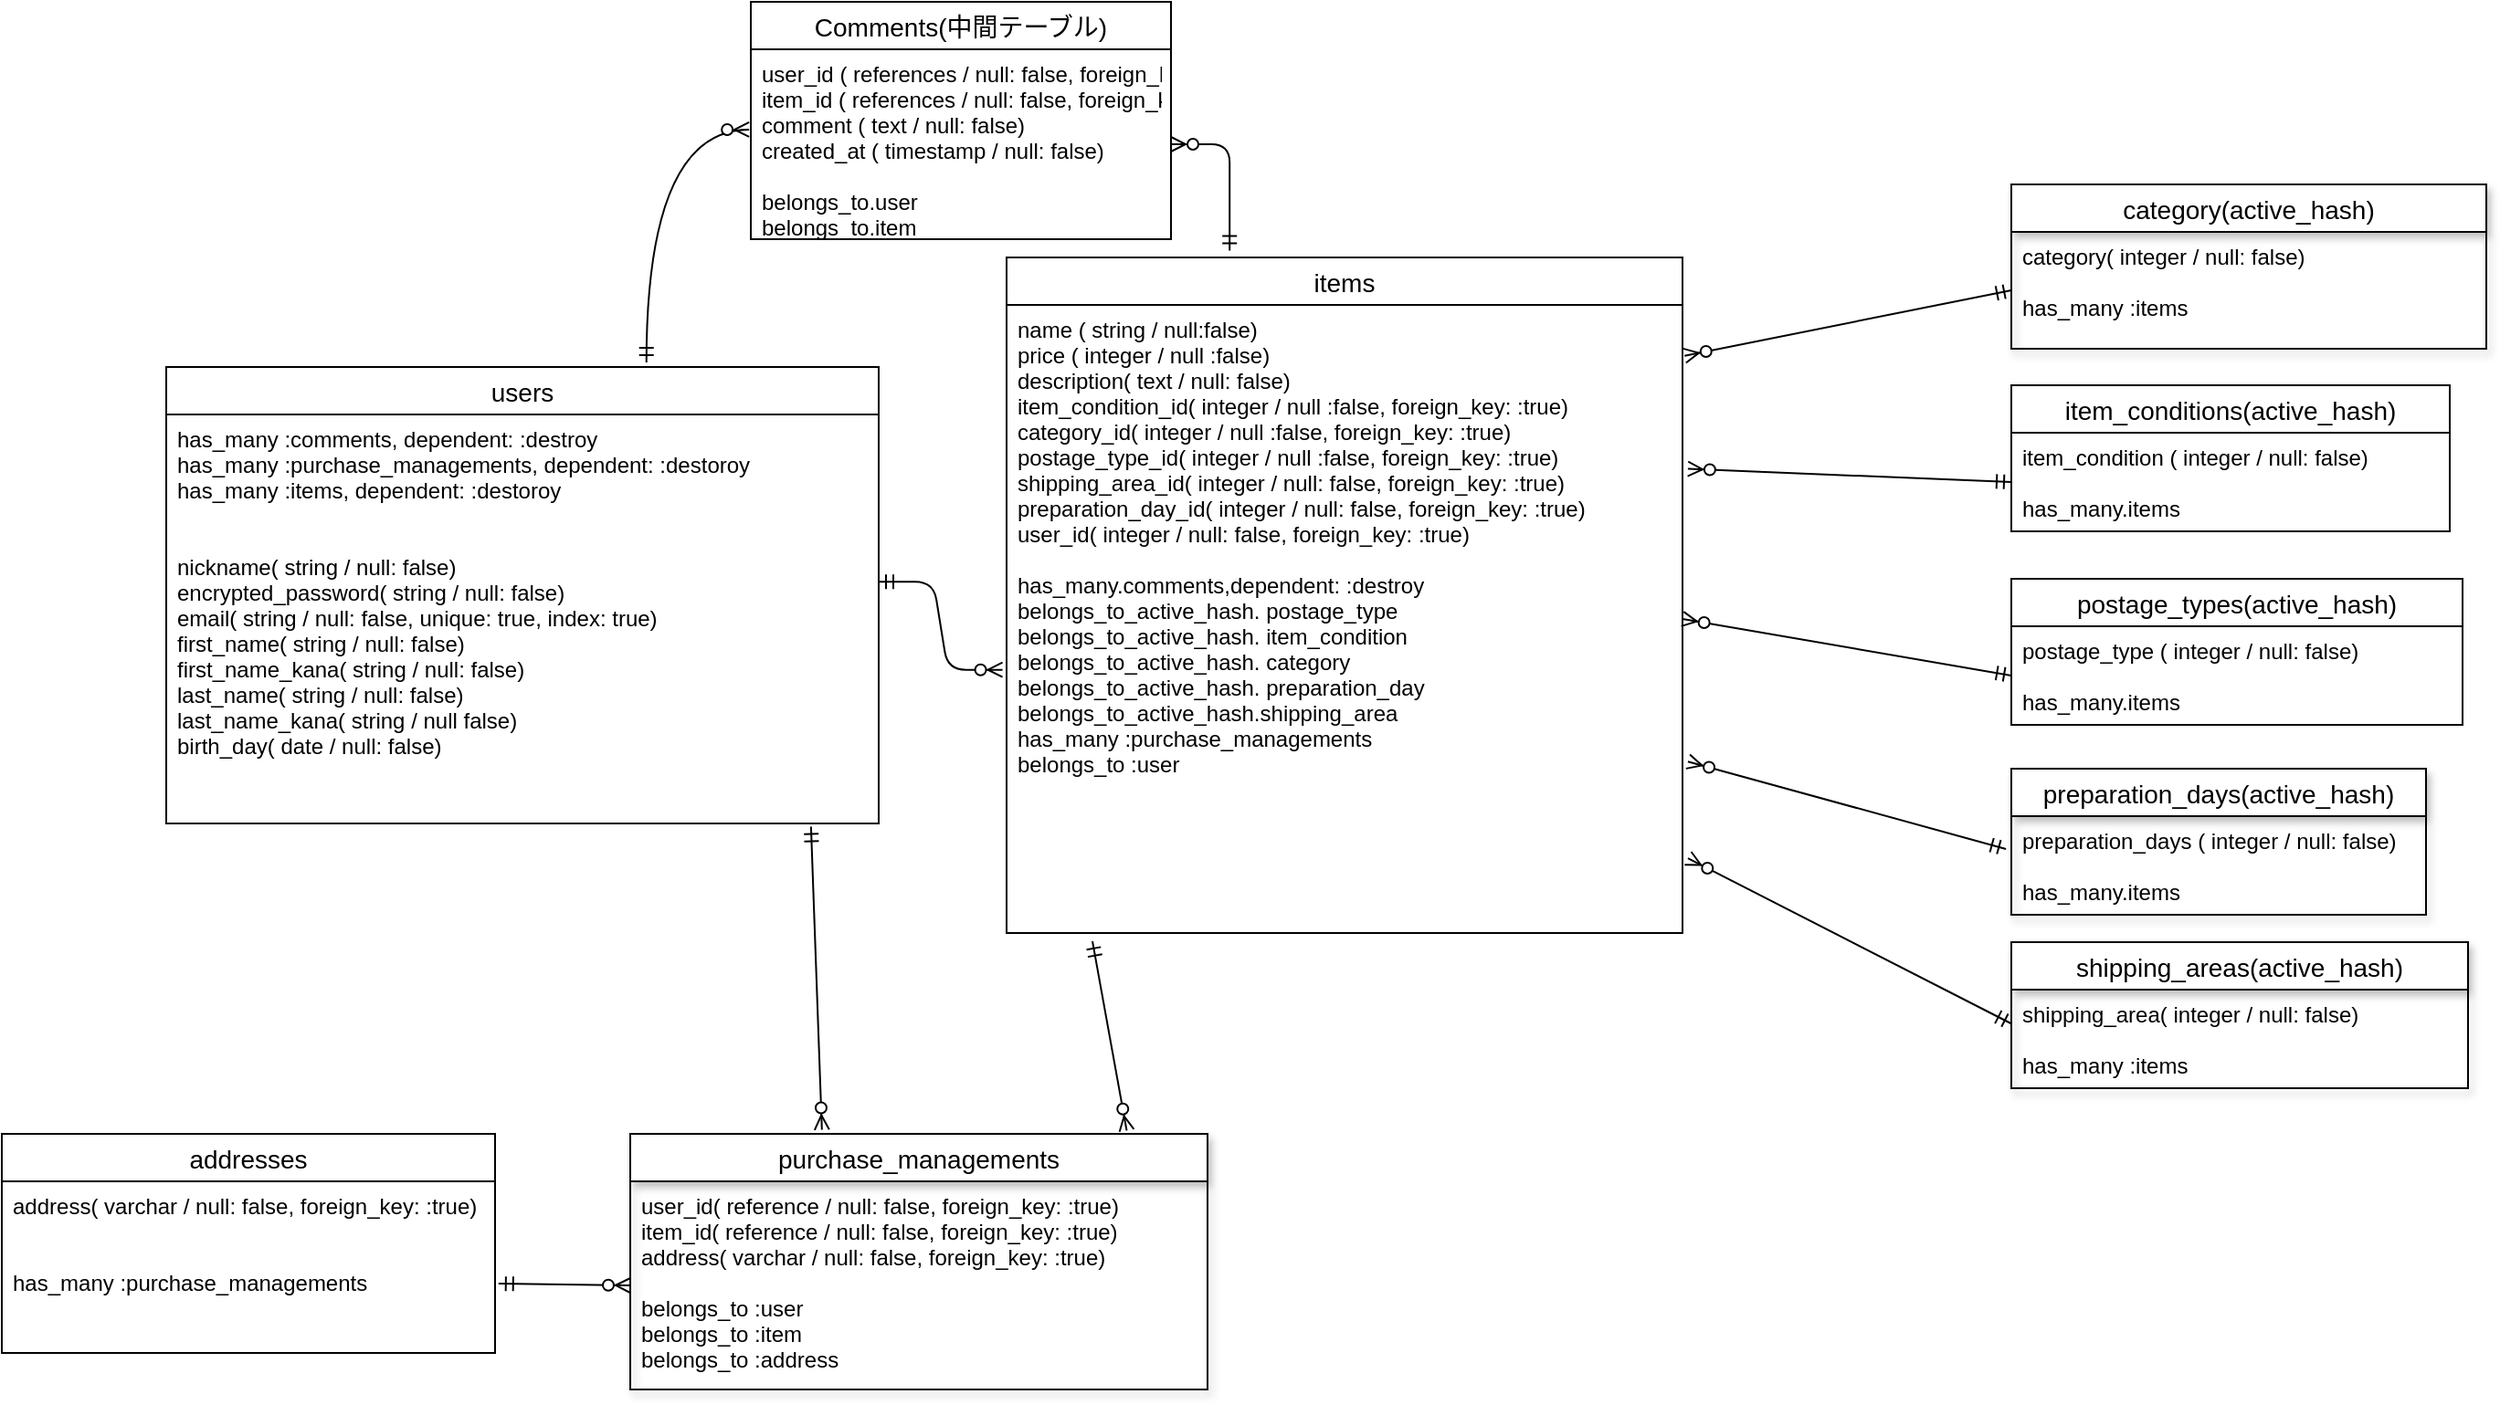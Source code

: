 <mxfile version="13.6.5">
    <diagram id="iGzC1UyCx8bmRtioyimy" name="ページ1">
        <mxGraphModel dx="1445" dy="855" grid="1" gridSize="10" guides="1" tooltips="1" connect="1" arrows="1" fold="1" page="1" pageScale="1" pageWidth="827" pageHeight="1169" math="0" shadow="0">
            <root>
                <mxCell id="0"/>
                <mxCell id="1" parent="0"/>
                <mxCell id="457" value="" style="edgeStyle=entityRelationEdgeStyle;fontSize=12;html=1;endArrow=ERzeroToMany;startArrow=ERmandOne;exitX=1;exitY=0.409;exitDx=0;exitDy=0;exitPerimeter=0;entryX=-0.006;entryY=0.581;entryDx=0;entryDy=0;entryPerimeter=0;" parent="1" source="16" target="20" edge="1">
                    <mxGeometry width="100" height="100" relative="1" as="geometry">
                        <mxPoint x="260" y="620" as="sourcePoint"/>
                        <mxPoint x="360" y="520" as="targetPoint"/>
                    </mxGeometry>
                </mxCell>
                <mxCell id="19" value="items" style="swimlane;fontStyle=0;childLayout=stackLayout;horizontal=1;startSize=26;horizontalStack=0;resizeParent=1;resizeParentMax=0;resizeLast=0;collapsible=1;marginBottom=0;align=center;fontSize=14;" parent="1" vertex="1">
                    <mxGeometry x="340" y="210" width="370" height="370" as="geometry"/>
                </mxCell>
                <mxCell id="20" value="name ( string / null:false)&#10;price ( integer / null :false)&#10;description( text / null: false)&#10;item_condition_id( integer / null :false, foreign_key: :true)&#10;category_id( integer / null :false, foreign_key: :true)&#10;postage_type_id( integer / null :false, foreign_key: :true)&#10;shipping_area_id( integer / null: false, foreign_key: :true)&#10;preparation_day_id( integer / null: false, foreign_key: :true)&#10;user_id( integer / null: false, foreign_key: :true)&#10;&#10;has_many.comments,dependent: :destroy&#10;belongs_to_active_hash. postage_type&#10;belongs_to_active_hash. item_condition&#10;belongs_to_active_hash. category&#10;belongs_to_active_hash. preparation_day&#10;belongs_to_active_hash.shipping_area&#10;has_many :purchase_managements&#10;belongs_to :user" style="text;strokeColor=none;fillColor=none;spacingLeft=4;spacingRight=4;overflow=hidden;rotatable=0;points=[[0,0.5],[1,0.5]];portConstraint=eastwest;fontSize=12;shadow=1;" parent="19" vertex="1">
                    <mxGeometry y="26" width="370" height="344" as="geometry"/>
                </mxCell>
                <mxCell id="472" value="" style="fontSize=12;html=1;endArrow=ERzeroToMany;startArrow=ERmandOne;verticalAlign=middle;edgeStyle=orthogonalEdgeStyle;exitX=0.33;exitY=-0.01;exitDx=0;exitDy=0;exitPerimeter=0;" parent="1" source="19" target="467" edge="1">
                    <mxGeometry width="100" height="100" relative="1" as="geometry">
                        <mxPoint x="500" y="300" as="sourcePoint"/>
                        <mxPoint x="600" y="200" as="targetPoint"/>
                    </mxGeometry>
                </mxCell>
                <mxCell id="466" value="Comments(中間テーブル)" style="swimlane;fontStyle=0;childLayout=stackLayout;horizontal=1;startSize=26;horizontalStack=0;resizeParent=1;resizeParentMax=0;resizeLast=0;collapsible=1;marginBottom=0;align=center;fontSize=14;" parent="1" vertex="1">
                    <mxGeometry x="200" y="70" width="230" height="130" as="geometry"/>
                </mxCell>
                <mxCell id="467" value="user_id ( references / null: false, foreign_key: :true)&#10;item_id ( references / null: false, foreign_key: :true)&#10;comment ( text / null: false)&#10;created_at ( timestamp / null: false)&#10;&#10;belongs_to.user&#10;belongs_to.item" style="text;strokeColor=none;fillColor=none;spacingLeft=4;spacingRight=4;overflow=hidden;rotatable=0;points=[[0,0.5],[1,0.5]];portConstraint=eastwest;fontSize=12;" parent="466" vertex="1">
                    <mxGeometry y="26" width="230" height="104" as="geometry"/>
                </mxCell>
                <mxCell id="485" value="" style="fontSize=12;html=1;endArrow=ERzeroToMany;startArrow=ERmandOne;exitX=0.674;exitY=-0.01;exitDx=0;exitDy=0;exitPerimeter=0;entryX=-0.004;entryY=0.423;entryDx=0;entryDy=0;entryPerimeter=0;edgeStyle=orthogonalEdgeStyle;curved=1;" parent="1" source="15" target="467" edge="1">
                    <mxGeometry width="100" height="100" relative="1" as="geometry">
                        <mxPoint x="50" y="210" as="sourcePoint"/>
                        <mxPoint x="170" y="148" as="targetPoint"/>
                    </mxGeometry>
                </mxCell>
                <mxCell id="15" value="users" style="swimlane;fontStyle=0;childLayout=stackLayout;horizontal=1;startSize=26;horizontalStack=0;resizeParent=1;resizeParentMax=0;resizeLast=0;collapsible=1;marginBottom=0;align=center;fontSize=14;" parent="1" vertex="1">
                    <mxGeometry x="-120" y="270" width="390" height="250" as="geometry"/>
                </mxCell>
                <mxCell id="16" value="has_many :comments, dependent: :destroy&#10;has_many :purchase_managements, dependent: :destoroy&#10;has_many :items, dependent: :destoroy&#10;&#10;&#10;nickname( string / null: false)&#10;encrypted_password( string / null: false)&#10;email( string / null: false, unique: true, index: true)&#10;first_name( string / null: false)&#10;first_name_kana( string / null: false)&#10;last_name( string / null: false)&#10;last_name_kana( string / null false)&#10;birth_day( date / null: false)" style="text;strokeColor=none;fillColor=none;spacingLeft=4;spacingRight=4;overflow=hidden;rotatable=0;points=[[0,0.5],[1,0.5]];portConstraint=eastwest;fontSize=12;" parent="15" vertex="1">
                    <mxGeometry y="26" width="390" height="224" as="geometry"/>
                </mxCell>
                <mxCell id="551" value="" style="fontSize=12;html=1;endArrow=ERzeroToMany;startArrow=ERmandOne;entryX=0.332;entryY=-0.016;entryDx=0;entryDy=0;entryPerimeter=0;exitX=0.905;exitY=1.008;exitDx=0;exitDy=0;exitPerimeter=0;" parent="1" source="16" target="547" edge="1">
                    <mxGeometry width="100" height="100" relative="1" as="geometry">
                        <mxPoint x="130" y="630" as="sourcePoint"/>
                        <mxPoint x="230" y="530" as="targetPoint"/>
                    </mxGeometry>
                </mxCell>
                <mxCell id="554" value="category(active_hash)" style="swimlane;fontStyle=0;childLayout=stackLayout;horizontal=1;startSize=26;horizontalStack=0;resizeParent=1;resizeParentMax=0;resizeLast=0;collapsible=1;marginBottom=0;align=center;fontSize=14;shadow=1;" parent="1" vertex="1">
                    <mxGeometry x="890" y="170" width="260" height="90" as="geometry"/>
                </mxCell>
                <mxCell id="555" value="category( integer / null: false)&#10;&#10;has_many :items" style="text;strokeColor=none;fillColor=none;spacingLeft=4;spacingRight=4;overflow=hidden;rotatable=0;points=[[0,0.5],[1,0.5]];portConstraint=eastwest;fontSize=12;" parent="554" vertex="1">
                    <mxGeometry y="26" width="260" height="64" as="geometry"/>
                </mxCell>
                <mxCell id="558" value="" style="fontSize=12;html=1;endArrow=ERzeroToMany;startArrow=ERmandOne;entryX=1.003;entryY=0.081;entryDx=0;entryDy=0;entryPerimeter=0;exitX=0;exitY=0.5;exitDx=0;exitDy=0;" parent="1" source="555" target="20" edge="1">
                    <mxGeometry width="100" height="100" relative="1" as="geometry">
                        <mxPoint x="710" y="185" as="sourcePoint"/>
                        <mxPoint x="810" y="85" as="targetPoint"/>
                    </mxGeometry>
                </mxCell>
                <mxCell id="479" value="item_conditions(active_hash)" style="swimlane;fontStyle=0;childLayout=stackLayout;horizontal=1;startSize=26;horizontalStack=0;resizeParent=1;resizeParentMax=0;resizeLast=0;collapsible=1;marginBottom=0;align=center;fontSize=14;" parent="1" vertex="1">
                    <mxGeometry x="890" y="280" width="240" height="80" as="geometry"/>
                </mxCell>
                <mxCell id="480" value="item_condition ( integer / null: false)&#10;&#10;has_many.items" style="text;strokeColor=none;fillColor=none;spacingLeft=4;spacingRight=4;overflow=hidden;rotatable=0;points=[[0,0.5],[1,0.5]];portConstraint=eastwest;fontSize=12;" parent="479" vertex="1">
                    <mxGeometry y="26" width="240" height="54" as="geometry"/>
                </mxCell>
                <mxCell id="458" value="postage_types(active_hash)" style="swimlane;fontStyle=0;childLayout=stackLayout;horizontal=1;startSize=26;horizontalStack=0;resizeParent=1;resizeParentMax=0;resizeLast=0;collapsible=1;marginBottom=0;align=center;fontSize=14;" parent="1" vertex="1">
                    <mxGeometry x="890" y="386" width="247" height="80" as="geometry"/>
                </mxCell>
                <mxCell id="460" value="postage_type ( integer / null: false)&#10;&#10;has_many.items" style="text;strokeColor=none;fillColor=none;spacingLeft=4;spacingRight=4;overflow=hidden;rotatable=0;points=[[0,0.5],[1,0.5]];portConstraint=eastwest;fontSize=12;" parent="458" vertex="1">
                    <mxGeometry y="26" width="247" height="54" as="geometry"/>
                </mxCell>
                <mxCell id="563" value="" style="fontSize=12;html=1;endArrow=ERzeroToMany;startArrow=ERmandOne;entryX=1.008;entryY=0.727;entryDx=0;entryDy=0;entryPerimeter=0;exitX=-0.013;exitY=0.333;exitDx=0;exitDy=0;exitPerimeter=0;" parent="1" source="513" target="20" edge="1">
                    <mxGeometry width="100" height="100" relative="1" as="geometry">
                        <mxPoint x="720" y="720" as="sourcePoint"/>
                        <mxPoint x="820" y="620" as="targetPoint"/>
                    </mxGeometry>
                </mxCell>
                <mxCell id="565" value="" style="fontSize=12;html=1;endArrow=ERzeroToMany;startArrow=ERmandOne;entryX=1;entryY=0.5;entryDx=0;entryDy=0;exitX=0;exitY=0.5;exitDx=0;exitDy=0;" parent="1" source="460" target="20" edge="1">
                    <mxGeometry width="100" height="100" relative="1" as="geometry">
                        <mxPoint x="770" y="520" as="sourcePoint"/>
                        <mxPoint x="870" y="420" as="targetPoint"/>
                    </mxGeometry>
                </mxCell>
                <mxCell id="566" value="" style="fontSize=12;html=1;endArrow=ERzeroToMany;startArrow=ERmandOne;entryX=1.008;entryY=0.261;entryDx=0;entryDy=0;entryPerimeter=0;exitX=0;exitY=0.5;exitDx=0;exitDy=0;" parent="1" source="480" target="20" edge="1">
                    <mxGeometry width="100" height="100" relative="1" as="geometry">
                        <mxPoint x="760" y="430" as="sourcePoint"/>
                        <mxPoint x="860" y="330" as="targetPoint"/>
                    </mxGeometry>
                </mxCell>
                <mxCell id="547" value="purchase_managements" style="swimlane;fontStyle=0;childLayout=stackLayout;horizontal=1;startSize=26;horizontalStack=0;resizeParent=1;resizeParentMax=0;resizeLast=0;collapsible=1;marginBottom=0;align=center;fontSize=14;shadow=1;" parent="1" vertex="1">
                    <mxGeometry x="134" y="690" width="316" height="140" as="geometry"/>
                </mxCell>
                <mxCell id="548" value="user_id( reference / null: false, foreign_key: :true)&#10;item_id( reference / null: false, foreign_key: :true)&#10;address( varchar / null: false, foreign_key: :true)&#10;&#10;belongs_to :user&#10;belongs_to :item&#10;belongs_to :address" style="text;strokeColor=none;fillColor=none;spacingLeft=4;spacingRight=4;overflow=hidden;rotatable=0;points=[[0,0.5],[1,0.5]];portConstraint=eastwest;fontSize=12;" parent="547" vertex="1">
                    <mxGeometry y="26" width="316" height="114" as="geometry"/>
                </mxCell>
                <mxCell id="569" value="" style="fontSize=12;html=1;endArrow=ERzeroToMany;startArrow=ERmandOne;exitX=0.127;exitY=1.013;exitDx=0;exitDy=0;exitPerimeter=0;entryX=0.86;entryY=-0.013;entryDx=0;entryDy=0;entryPerimeter=0;" parent="1" source="20" target="547" edge="1">
                    <mxGeometry width="100" height="100" relative="1" as="geometry">
                        <mxPoint x="530" y="740" as="sourcePoint"/>
                        <mxPoint x="630" y="640" as="targetPoint"/>
                    </mxGeometry>
                </mxCell>
                <mxCell id="512" value="preparation_days(active_hash)" style="swimlane;fontStyle=0;childLayout=stackLayout;horizontal=1;startSize=26;horizontalStack=0;resizeParent=1;resizeParentMax=0;resizeLast=0;collapsible=1;marginBottom=0;align=center;fontSize=14;shadow=1;" parent="1" vertex="1">
                    <mxGeometry x="890" y="490" width="227" height="80" as="geometry"/>
                </mxCell>
                <mxCell id="513" value="preparation_days ( integer / null: false)&#10;&#10;has_many.items" style="text;strokeColor=none;fillColor=none;spacingLeft=4;spacingRight=4;overflow=hidden;rotatable=0;points=[[0,0.5],[1,0.5]];portConstraint=eastwest;fontSize=12;" parent="512" vertex="1">
                    <mxGeometry y="26" width="227" height="54" as="geometry"/>
                </mxCell>
                <mxCell id="559" value="shipping_areas(active_hash)" style="swimlane;fontStyle=0;childLayout=stackLayout;horizontal=1;startSize=26;horizontalStack=0;resizeParent=1;resizeParentMax=0;resizeLast=0;collapsible=1;marginBottom=0;align=center;fontSize=14;shadow=1;" parent="1" vertex="1">
                    <mxGeometry x="890" y="585" width="250" height="80" as="geometry"/>
                </mxCell>
                <mxCell id="560" value="shipping_area( integer / null: false)&#10;&#10;has_many :items" style="text;strokeColor=none;fillColor=none;spacingLeft=4;spacingRight=4;overflow=hidden;rotatable=0;points=[[0,0.5],[1,0.5]];portConstraint=eastwest;fontSize=12;" parent="559" vertex="1">
                    <mxGeometry y="26" width="250" height="54" as="geometry"/>
                </mxCell>
                <mxCell id="571" value="" style="fontSize=12;html=1;endArrow=ERzeroToMany;startArrow=ERmandOne;entryX=1.008;entryY=0.881;entryDx=0;entryDy=0;entryPerimeter=0;exitX=0;exitY=0.345;exitDx=0;exitDy=0;exitPerimeter=0;" edge="1" parent="1" source="560" target="20">
                    <mxGeometry width="100" height="100" relative="1" as="geometry">
                        <mxPoint x="690" y="730" as="sourcePoint"/>
                        <mxPoint x="790" y="630" as="targetPoint"/>
                    </mxGeometry>
                </mxCell>
                <mxCell id="572" value="addresses" style="swimlane;fontStyle=0;childLayout=stackLayout;horizontal=1;startSize=26;horizontalStack=0;resizeParent=1;resizeParentMax=0;resizeLast=0;collapsible=1;marginBottom=0;align=center;fontSize=14;" vertex="1" parent="1">
                    <mxGeometry x="-210" y="690" width="270" height="120" as="geometry"/>
                </mxCell>
                <mxCell id="573" value="address( varchar / null: false, foreign_key: :true)&#10;&#10;&#10;has_many :purchase_managements" style="text;strokeColor=none;fillColor=none;spacingLeft=4;spacingRight=4;overflow=hidden;rotatable=0;points=[[0,0.5],[1,0.5]];portConstraint=eastwest;fontSize=12;" vertex="1" parent="572">
                    <mxGeometry y="26" width="270" height="94" as="geometry"/>
                </mxCell>
                <mxCell id="576" value="" style="fontSize=12;html=1;endArrow=ERzeroToMany;startArrow=ERmandOne;entryX=0;entryY=0.5;entryDx=0;entryDy=0;exitX=1.007;exitY=0.596;exitDx=0;exitDy=0;exitPerimeter=0;" edge="1" parent="1" source="573" target="548">
                    <mxGeometry width="100" height="100" relative="1" as="geometry">
                        <mxPoint x="-50" y="665" as="sourcePoint"/>
                        <mxPoint x="50" y="565" as="targetPoint"/>
                    </mxGeometry>
                </mxCell>
            </root>
        </mxGraphModel>
    </diagram>
</mxfile>